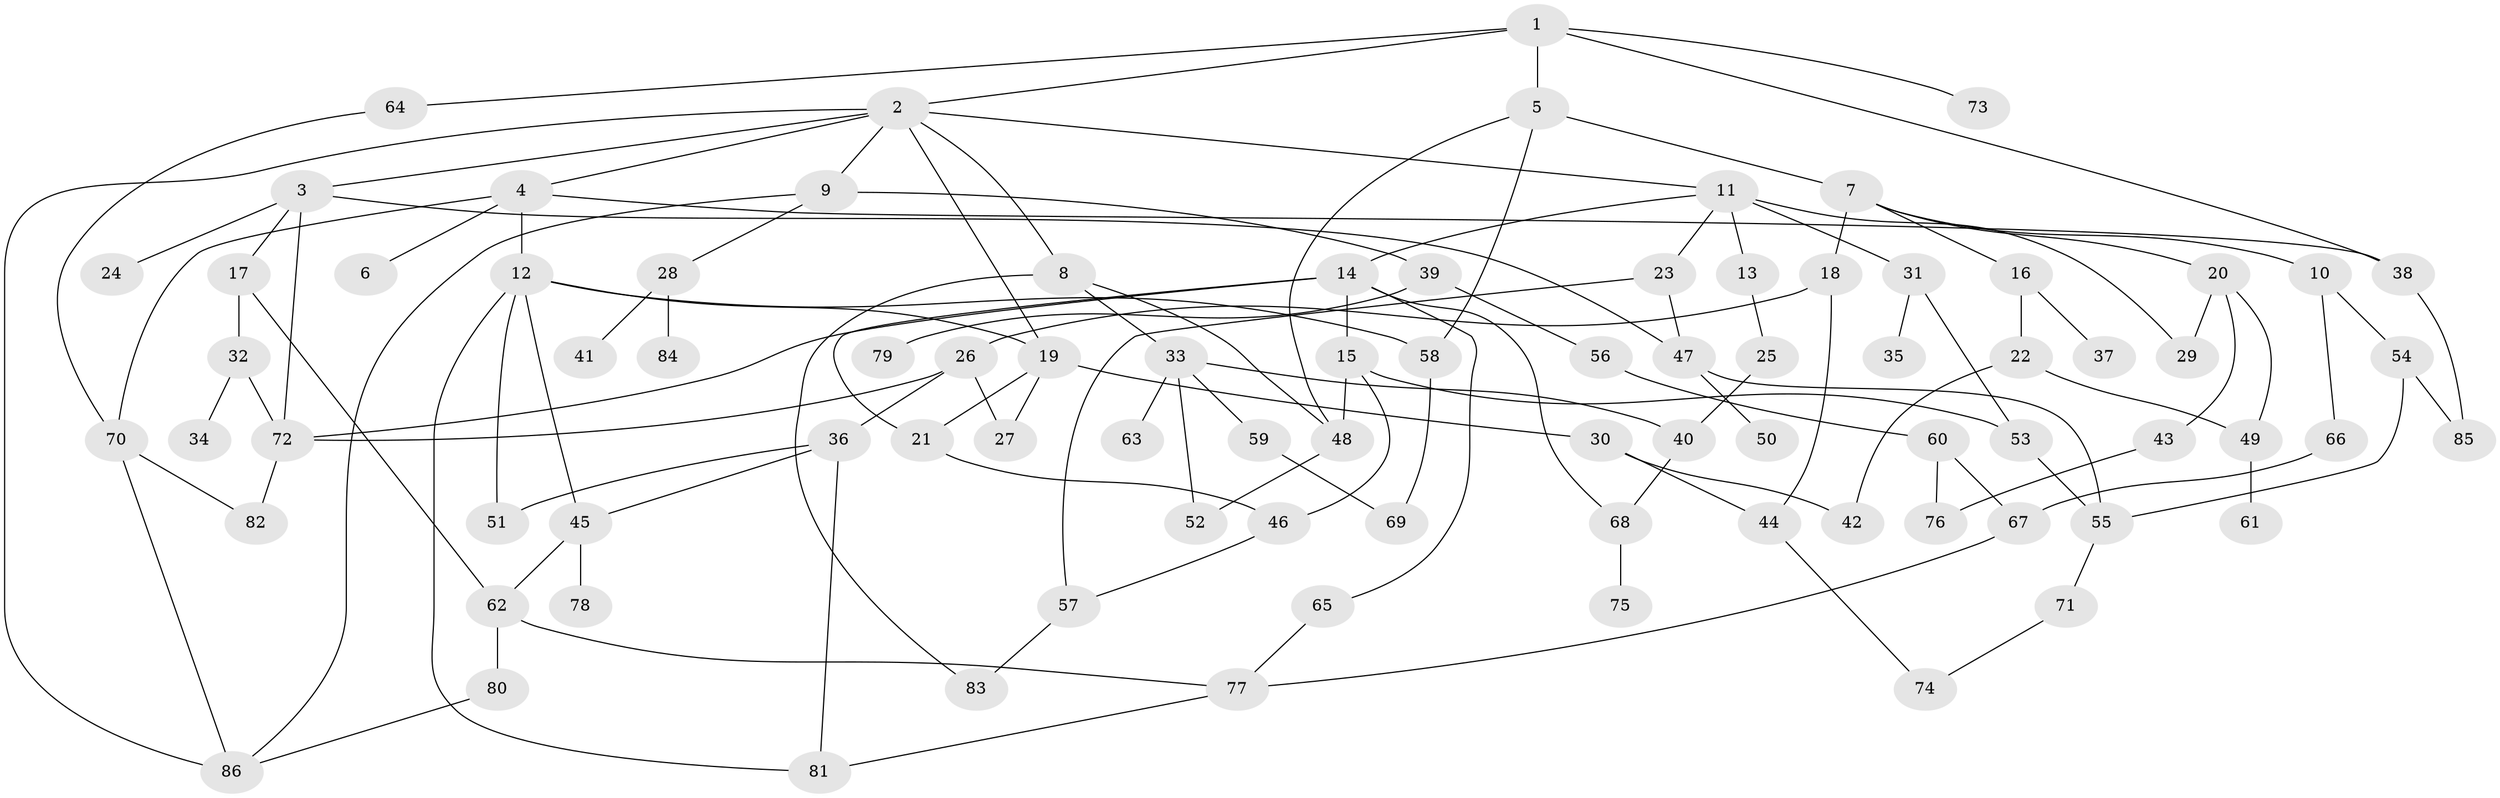 // coarse degree distribution, {5: 0.07142857142857142, 10: 0.017857142857142856, 7: 0.03571428571428571, 6: 0.05357142857142857, 1: 0.17857142857142858, 4: 0.25, 3: 0.17857142857142858, 2: 0.19642857142857142, 8: 0.017857142857142856}
// Generated by graph-tools (version 1.1) at 2025/23/03/03/25 07:23:32]
// undirected, 86 vertices, 126 edges
graph export_dot {
graph [start="1"]
  node [color=gray90,style=filled];
  1;
  2;
  3;
  4;
  5;
  6;
  7;
  8;
  9;
  10;
  11;
  12;
  13;
  14;
  15;
  16;
  17;
  18;
  19;
  20;
  21;
  22;
  23;
  24;
  25;
  26;
  27;
  28;
  29;
  30;
  31;
  32;
  33;
  34;
  35;
  36;
  37;
  38;
  39;
  40;
  41;
  42;
  43;
  44;
  45;
  46;
  47;
  48;
  49;
  50;
  51;
  52;
  53;
  54;
  55;
  56;
  57;
  58;
  59;
  60;
  61;
  62;
  63;
  64;
  65;
  66;
  67;
  68;
  69;
  70;
  71;
  72;
  73;
  74;
  75;
  76;
  77;
  78;
  79;
  80;
  81;
  82;
  83;
  84;
  85;
  86;
  1 -- 2;
  1 -- 5;
  1 -- 38;
  1 -- 64;
  1 -- 73;
  2 -- 3;
  2 -- 4;
  2 -- 8;
  2 -- 9;
  2 -- 11;
  2 -- 19;
  2 -- 86;
  3 -- 17;
  3 -- 24;
  3 -- 47;
  3 -- 72;
  4 -- 6;
  4 -- 12;
  4 -- 70;
  4 -- 38;
  5 -- 7;
  5 -- 58;
  5 -- 48;
  7 -- 10;
  7 -- 16;
  7 -- 18;
  7 -- 20;
  8 -- 33;
  8 -- 48;
  8 -- 83;
  9 -- 28;
  9 -- 39;
  9 -- 86;
  10 -- 54;
  10 -- 66;
  11 -- 13;
  11 -- 14;
  11 -- 23;
  11 -- 29;
  11 -- 31;
  12 -- 19;
  12 -- 45;
  12 -- 58;
  12 -- 81;
  12 -- 51;
  13 -- 25;
  14 -- 15;
  14 -- 65;
  14 -- 68;
  14 -- 21;
  14 -- 72;
  15 -- 46;
  15 -- 48;
  15 -- 53;
  16 -- 22;
  16 -- 37;
  17 -- 32;
  17 -- 62;
  18 -- 26;
  18 -- 44;
  19 -- 21;
  19 -- 30;
  19 -- 27;
  20 -- 43;
  20 -- 29;
  20 -- 49;
  21 -- 46;
  22 -- 42;
  22 -- 49;
  23 -- 57;
  23 -- 47;
  25 -- 40;
  26 -- 27;
  26 -- 36;
  26 -- 72;
  28 -- 41;
  28 -- 84;
  30 -- 44;
  30 -- 42;
  31 -- 35;
  31 -- 53;
  32 -- 34;
  32 -- 72;
  33 -- 52;
  33 -- 59;
  33 -- 63;
  33 -- 40;
  36 -- 51;
  36 -- 81;
  36 -- 45;
  38 -- 85;
  39 -- 56;
  39 -- 79;
  40 -- 68;
  43 -- 76;
  44 -- 74;
  45 -- 78;
  45 -- 62;
  46 -- 57;
  47 -- 50;
  47 -- 55;
  48 -- 52;
  49 -- 61;
  53 -- 55;
  54 -- 55;
  54 -- 85;
  55 -- 71;
  56 -- 60;
  57 -- 83;
  58 -- 69;
  59 -- 69;
  60 -- 67;
  60 -- 76;
  62 -- 77;
  62 -- 80;
  64 -- 70;
  65 -- 77;
  66 -- 67;
  67 -- 77;
  68 -- 75;
  70 -- 82;
  70 -- 86;
  71 -- 74;
  72 -- 82;
  77 -- 81;
  80 -- 86;
}
